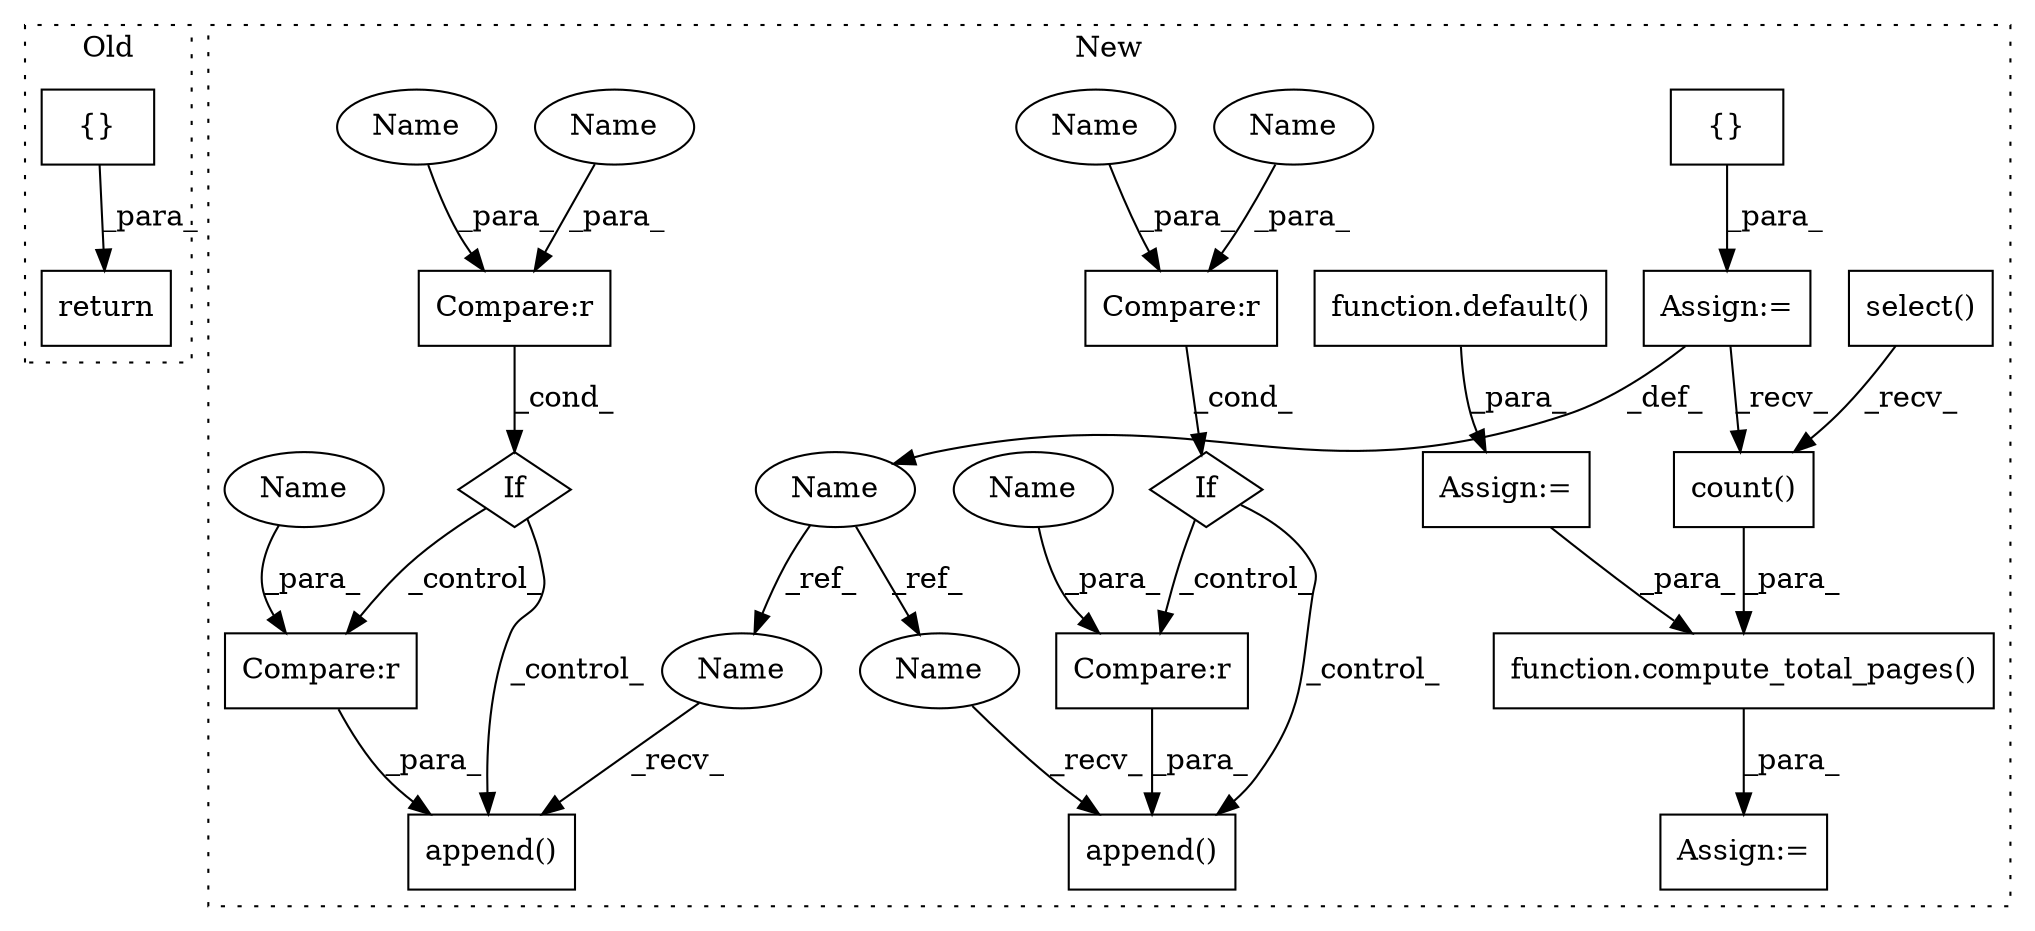 digraph G {
subgraph cluster0 {
1 [label="return" a="93" s="958" l="7" shape="box"];
4 [label="{}" a="95" s="965,966" l="2,1" shape="box"];
label = "Old";
style="dotted";
}
subgraph cluster1 {
2 [label="select()" a="75" s="1805" l="21" shape="box"];
3 [label="Assign:=" a="68" s="2212" l="3" shape="box"];
5 [label="{}" a="59" s="1845,1845" l="2,1" shape="box"];
6 [label="function.default()" a="75" s="2159,2195" l="8,1" shape="box"];
7 [label="append()" a="75" s="1882,1927" l="18,1" shape="box"];
8 [label="If" a="96" s="1852" l="3" shape="diamond"];
9 [label="Compare:r" a="40" s="1855" l="17" shape="box"];
10 [label="count()" a="75" s="2235" l="13" shape="box"];
11 [label="Compare:r" a="40" s="1900" l="27" shape="box"];
12 [label="append()" a="75" s="1965,2014" l="18,1" shape="box"];
13 [label="If" a="96" s="1933" l="3" shape="diamond"];
14 [label="Compare:r" a="40" s="1936" l="19" shape="box"];
15 [label="Compare:r" a="40" s="1983" l="31" shape="box"];
16 [label="Name" a="87" s="1832" l="10" shape="ellipse"];
17 [label="function.compute_total_pages()" a="75" s="2215,2259" l="20,1" shape="box"];
18 [label="Assign:=" a="68" s="2156" l="3" shape="box"];
19 [label="Assign:=" a="68" s="1842" l="3" shape="box"];
20 [label="Name" a="87" s="1882" l="10" shape="ellipse"];
21 [label="Name" a="87" s="1965" l="10" shape="ellipse"];
22 [label="Name" a="87" s="1951" l="4" shape="ellipse"];
23 [label="Name" a="87" s="1868" l="4" shape="ellipse"];
24 [label="Name" a="87" s="2007" l="7" shape="ellipse"];
25 [label="Name" a="87" s="1936" l="7" shape="ellipse"];
26 [label="Name" a="87" s="1922" l="5" shape="ellipse"];
27 [label="Name" a="87" s="1855" l="5" shape="ellipse"];
label = "New";
style="dotted";
}
2 -> 10 [label="_recv_"];
4 -> 1 [label="_para_"];
5 -> 19 [label="_para_"];
6 -> 18 [label="_para_"];
8 -> 7 [label="_control_"];
8 -> 11 [label="_control_"];
9 -> 8 [label="_cond_"];
10 -> 17 [label="_para_"];
11 -> 7 [label="_para_"];
13 -> 12 [label="_control_"];
13 -> 15 [label="_control_"];
14 -> 13 [label="_cond_"];
15 -> 12 [label="_para_"];
16 -> 20 [label="_ref_"];
16 -> 21 [label="_ref_"];
17 -> 3 [label="_para_"];
18 -> 17 [label="_para_"];
19 -> 16 [label="_def_"];
19 -> 10 [label="_recv_"];
20 -> 7 [label="_recv_"];
21 -> 12 [label="_recv_"];
22 -> 14 [label="_para_"];
23 -> 9 [label="_para_"];
24 -> 15 [label="_para_"];
25 -> 14 [label="_para_"];
26 -> 11 [label="_para_"];
27 -> 9 [label="_para_"];
}